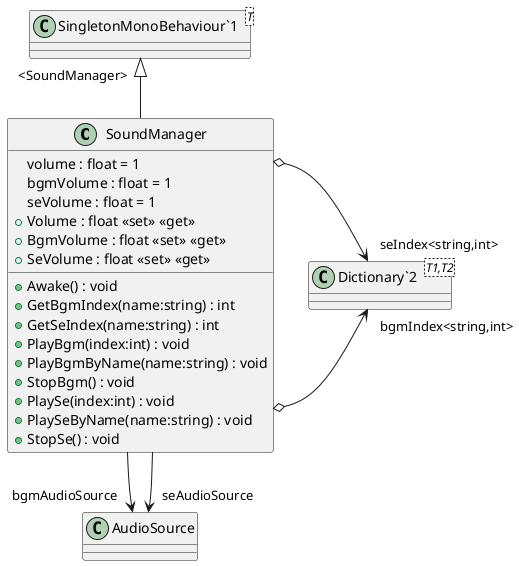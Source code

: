 @startuml
class SoundManager {
    volume : float = 1
    bgmVolume : float = 1
    seVolume : float = 1
    + Volume : float <<set>> <<get>>
    + BgmVolume : float <<set>> <<get>>
    + SeVolume : float <<set>> <<get>>
    + Awake() : void
    + GetBgmIndex(name:string) : int
    + GetSeIndex(name:string) : int
    + PlayBgm(index:int) : void
    + PlayBgmByName(name:string) : void
    + StopBgm() : void
    + PlaySe(index:int) : void
    + PlaySeByName(name:string) : void
    + StopSe() : void
}
class "SingletonMonoBehaviour`1"<T> {
}
class "Dictionary`2"<T1,T2> {
}
"SingletonMonoBehaviour`1" "<SoundManager>" <|-- SoundManager
SoundManager o-> "bgmIndex<string,int>" "Dictionary`2"
SoundManager o-> "seIndex<string,int>" "Dictionary`2"
SoundManager --> "bgmAudioSource" AudioSource
SoundManager --> "seAudioSource" AudioSource
@enduml
